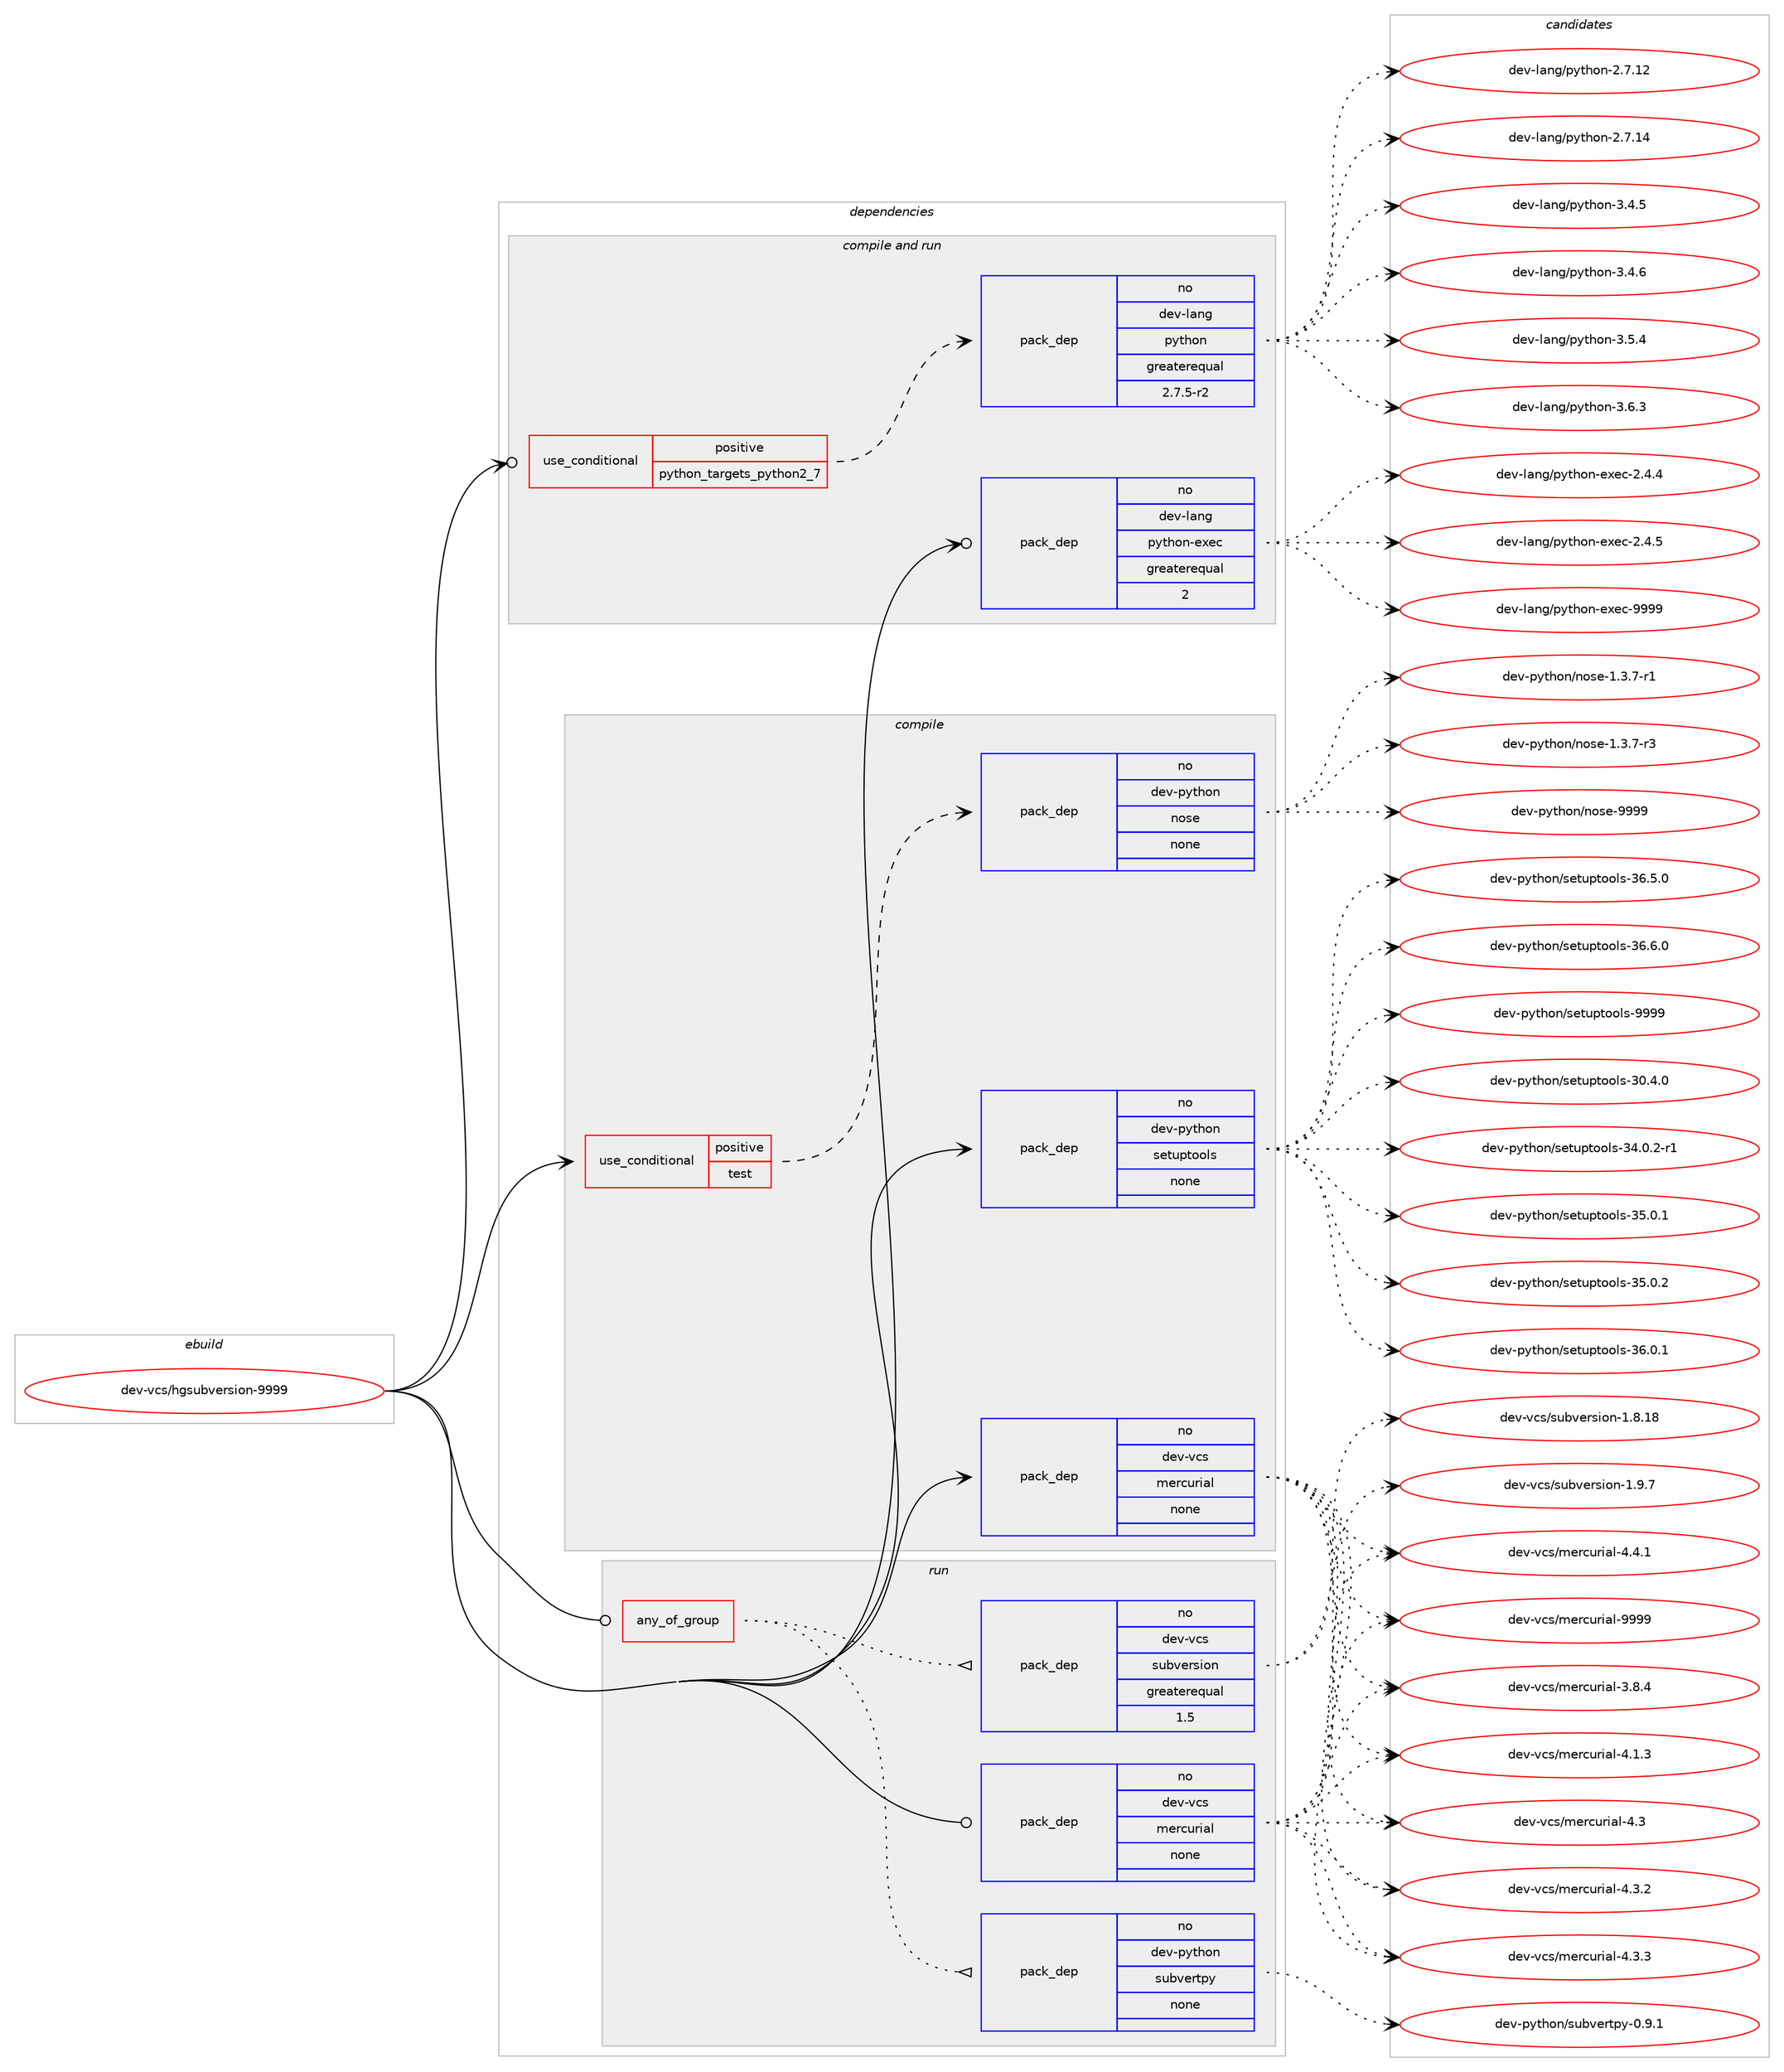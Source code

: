 digraph prolog {

# *************
# Graph options
# *************

newrank=true;
concentrate=true;
compound=true;
graph [rankdir=LR,fontname=Helvetica,fontsize=10,ranksep=1.5];#, ranksep=2.5, nodesep=0.2];
edge  [arrowhead=vee];
node  [fontname=Helvetica,fontsize=10];

# **********
# The ebuild
# **********

subgraph cluster_leftcol {
color=gray;
rank=same;
label=<<i>ebuild</i>>;
id [label="dev-vcs/hgsubversion-9999", color=red, width=4, href="../dev-vcs/hgsubversion-9999.svg"];
}

# ****************
# The dependencies
# ****************

subgraph cluster_midcol {
color=gray;
label=<<i>dependencies</i>>;
subgraph cluster_compile {
fillcolor="#eeeeee";
style=filled;
label=<<i>compile</i>>;
subgraph cond79399 {
dependency291631 [label=<<TABLE BORDER="0" CELLBORDER="1" CELLSPACING="0" CELLPADDING="4"><TR><TD ROWSPAN="3" CELLPADDING="10">use_conditional</TD></TR><TR><TD>positive</TD></TR><TR><TD>test</TD></TR></TABLE>>, shape=none, color=red];
subgraph pack207899 {
dependency291632 [label=<<TABLE BORDER="0" CELLBORDER="1" CELLSPACING="0" CELLPADDING="4" WIDTH="220"><TR><TD ROWSPAN="6" CELLPADDING="30">pack_dep</TD></TR><TR><TD WIDTH="110">no</TD></TR><TR><TD>dev-python</TD></TR><TR><TD>nose</TD></TR><TR><TD>none</TD></TR><TR><TD></TD></TR></TABLE>>, shape=none, color=blue];
}
dependency291631:e -> dependency291632:w [weight=20,style="dashed",arrowhead="vee"];
}
id:e -> dependency291631:w [weight=20,style="solid",arrowhead="vee"];
subgraph pack207900 {
dependency291633 [label=<<TABLE BORDER="0" CELLBORDER="1" CELLSPACING="0" CELLPADDING="4" WIDTH="220"><TR><TD ROWSPAN="6" CELLPADDING="30">pack_dep</TD></TR><TR><TD WIDTH="110">no</TD></TR><TR><TD>dev-python</TD></TR><TR><TD>setuptools</TD></TR><TR><TD>none</TD></TR><TR><TD></TD></TR></TABLE>>, shape=none, color=blue];
}
id:e -> dependency291633:w [weight=20,style="solid",arrowhead="vee"];
subgraph pack207901 {
dependency291634 [label=<<TABLE BORDER="0" CELLBORDER="1" CELLSPACING="0" CELLPADDING="4" WIDTH="220"><TR><TD ROWSPAN="6" CELLPADDING="30">pack_dep</TD></TR><TR><TD WIDTH="110">no</TD></TR><TR><TD>dev-vcs</TD></TR><TR><TD>mercurial</TD></TR><TR><TD>none</TD></TR><TR><TD></TD></TR></TABLE>>, shape=none, color=blue];
}
id:e -> dependency291634:w [weight=20,style="solid",arrowhead="vee"];
}
subgraph cluster_compileandrun {
fillcolor="#eeeeee";
style=filled;
label=<<i>compile and run</i>>;
subgraph cond79400 {
dependency291635 [label=<<TABLE BORDER="0" CELLBORDER="1" CELLSPACING="0" CELLPADDING="4"><TR><TD ROWSPAN="3" CELLPADDING="10">use_conditional</TD></TR><TR><TD>positive</TD></TR><TR><TD>python_targets_python2_7</TD></TR></TABLE>>, shape=none, color=red];
subgraph pack207902 {
dependency291636 [label=<<TABLE BORDER="0" CELLBORDER="1" CELLSPACING="0" CELLPADDING="4" WIDTH="220"><TR><TD ROWSPAN="6" CELLPADDING="30">pack_dep</TD></TR><TR><TD WIDTH="110">no</TD></TR><TR><TD>dev-lang</TD></TR><TR><TD>python</TD></TR><TR><TD>greaterequal</TD></TR><TR><TD>2.7.5-r2</TD></TR></TABLE>>, shape=none, color=blue];
}
dependency291635:e -> dependency291636:w [weight=20,style="dashed",arrowhead="vee"];
}
id:e -> dependency291635:w [weight=20,style="solid",arrowhead="odotvee"];
subgraph pack207903 {
dependency291637 [label=<<TABLE BORDER="0" CELLBORDER="1" CELLSPACING="0" CELLPADDING="4" WIDTH="220"><TR><TD ROWSPAN="6" CELLPADDING="30">pack_dep</TD></TR><TR><TD WIDTH="110">no</TD></TR><TR><TD>dev-lang</TD></TR><TR><TD>python-exec</TD></TR><TR><TD>greaterequal</TD></TR><TR><TD>2</TD></TR></TABLE>>, shape=none, color=blue];
}
id:e -> dependency291637:w [weight=20,style="solid",arrowhead="odotvee"];
}
subgraph cluster_run {
fillcolor="#eeeeee";
style=filled;
label=<<i>run</i>>;
subgraph any4281 {
dependency291638 [label=<<TABLE BORDER="0" CELLBORDER="1" CELLSPACING="0" CELLPADDING="4"><TR><TD CELLPADDING="10">any_of_group</TD></TR></TABLE>>, shape=none, color=red];subgraph pack207904 {
dependency291639 [label=<<TABLE BORDER="0" CELLBORDER="1" CELLSPACING="0" CELLPADDING="4" WIDTH="220"><TR><TD ROWSPAN="6" CELLPADDING="30">pack_dep</TD></TR><TR><TD WIDTH="110">no</TD></TR><TR><TD>dev-python</TD></TR><TR><TD>subvertpy</TD></TR><TR><TD>none</TD></TR><TR><TD></TD></TR></TABLE>>, shape=none, color=blue];
}
dependency291638:e -> dependency291639:w [weight=20,style="dotted",arrowhead="oinv"];
subgraph pack207905 {
dependency291640 [label=<<TABLE BORDER="0" CELLBORDER="1" CELLSPACING="0" CELLPADDING="4" WIDTH="220"><TR><TD ROWSPAN="6" CELLPADDING="30">pack_dep</TD></TR><TR><TD WIDTH="110">no</TD></TR><TR><TD>dev-vcs</TD></TR><TR><TD>subversion</TD></TR><TR><TD>greaterequal</TD></TR><TR><TD>1.5</TD></TR></TABLE>>, shape=none, color=blue];
}
dependency291638:e -> dependency291640:w [weight=20,style="dotted",arrowhead="oinv"];
}
id:e -> dependency291638:w [weight=20,style="solid",arrowhead="odot"];
subgraph pack207906 {
dependency291641 [label=<<TABLE BORDER="0" CELLBORDER="1" CELLSPACING="0" CELLPADDING="4" WIDTH="220"><TR><TD ROWSPAN="6" CELLPADDING="30">pack_dep</TD></TR><TR><TD WIDTH="110">no</TD></TR><TR><TD>dev-vcs</TD></TR><TR><TD>mercurial</TD></TR><TR><TD>none</TD></TR><TR><TD></TD></TR></TABLE>>, shape=none, color=blue];
}
id:e -> dependency291641:w [weight=20,style="solid",arrowhead="odot"];
}
}

# **************
# The candidates
# **************

subgraph cluster_choices {
rank=same;
color=gray;
label=<<i>candidates</i>>;

subgraph choice207899 {
color=black;
nodesep=1;
choice10010111845112121116104111110471101111151014549465146554511449 [label="dev-python/nose-1.3.7-r1", color=red, width=4,href="../dev-python/nose-1.3.7-r1.svg"];
choice10010111845112121116104111110471101111151014549465146554511451 [label="dev-python/nose-1.3.7-r3", color=red, width=4,href="../dev-python/nose-1.3.7-r3.svg"];
choice10010111845112121116104111110471101111151014557575757 [label="dev-python/nose-9999", color=red, width=4,href="../dev-python/nose-9999.svg"];
dependency291632:e -> choice10010111845112121116104111110471101111151014549465146554511449:w [style=dotted,weight="100"];
dependency291632:e -> choice10010111845112121116104111110471101111151014549465146554511451:w [style=dotted,weight="100"];
dependency291632:e -> choice10010111845112121116104111110471101111151014557575757:w [style=dotted,weight="100"];
}
subgraph choice207900 {
color=black;
nodesep=1;
choice100101118451121211161041111104711510111611711211611111110811545514846524648 [label="dev-python/setuptools-30.4.0", color=red, width=4,href="../dev-python/setuptools-30.4.0.svg"];
choice1001011184511212111610411111047115101116117112116111111108115455152464846504511449 [label="dev-python/setuptools-34.0.2-r1", color=red, width=4,href="../dev-python/setuptools-34.0.2-r1.svg"];
choice100101118451121211161041111104711510111611711211611111110811545515346484649 [label="dev-python/setuptools-35.0.1", color=red, width=4,href="../dev-python/setuptools-35.0.1.svg"];
choice100101118451121211161041111104711510111611711211611111110811545515346484650 [label="dev-python/setuptools-35.0.2", color=red, width=4,href="../dev-python/setuptools-35.0.2.svg"];
choice100101118451121211161041111104711510111611711211611111110811545515446484649 [label="dev-python/setuptools-36.0.1", color=red, width=4,href="../dev-python/setuptools-36.0.1.svg"];
choice100101118451121211161041111104711510111611711211611111110811545515446534648 [label="dev-python/setuptools-36.5.0", color=red, width=4,href="../dev-python/setuptools-36.5.0.svg"];
choice100101118451121211161041111104711510111611711211611111110811545515446544648 [label="dev-python/setuptools-36.6.0", color=red, width=4,href="../dev-python/setuptools-36.6.0.svg"];
choice10010111845112121116104111110471151011161171121161111111081154557575757 [label="dev-python/setuptools-9999", color=red, width=4,href="../dev-python/setuptools-9999.svg"];
dependency291633:e -> choice100101118451121211161041111104711510111611711211611111110811545514846524648:w [style=dotted,weight="100"];
dependency291633:e -> choice1001011184511212111610411111047115101116117112116111111108115455152464846504511449:w [style=dotted,weight="100"];
dependency291633:e -> choice100101118451121211161041111104711510111611711211611111110811545515346484649:w [style=dotted,weight="100"];
dependency291633:e -> choice100101118451121211161041111104711510111611711211611111110811545515346484650:w [style=dotted,weight="100"];
dependency291633:e -> choice100101118451121211161041111104711510111611711211611111110811545515446484649:w [style=dotted,weight="100"];
dependency291633:e -> choice100101118451121211161041111104711510111611711211611111110811545515446534648:w [style=dotted,weight="100"];
dependency291633:e -> choice100101118451121211161041111104711510111611711211611111110811545515446544648:w [style=dotted,weight="100"];
dependency291633:e -> choice10010111845112121116104111110471151011161171121161111111081154557575757:w [style=dotted,weight="100"];
}
subgraph choice207901 {
color=black;
nodesep=1;
choice1001011184511899115471091011149911711410597108455146564652 [label="dev-vcs/mercurial-3.8.4", color=red, width=4,href="../dev-vcs/mercurial-3.8.4.svg"];
choice1001011184511899115471091011149911711410597108455246494651 [label="dev-vcs/mercurial-4.1.3", color=red, width=4,href="../dev-vcs/mercurial-4.1.3.svg"];
choice100101118451189911547109101114991171141059710845524651 [label="dev-vcs/mercurial-4.3", color=red, width=4,href="../dev-vcs/mercurial-4.3.svg"];
choice1001011184511899115471091011149911711410597108455246514650 [label="dev-vcs/mercurial-4.3.2", color=red, width=4,href="../dev-vcs/mercurial-4.3.2.svg"];
choice1001011184511899115471091011149911711410597108455246514651 [label="dev-vcs/mercurial-4.3.3", color=red, width=4,href="../dev-vcs/mercurial-4.3.3.svg"];
choice1001011184511899115471091011149911711410597108455246524649 [label="dev-vcs/mercurial-4.4.1", color=red, width=4,href="../dev-vcs/mercurial-4.4.1.svg"];
choice10010111845118991154710910111499117114105971084557575757 [label="dev-vcs/mercurial-9999", color=red, width=4,href="../dev-vcs/mercurial-9999.svg"];
dependency291634:e -> choice1001011184511899115471091011149911711410597108455146564652:w [style=dotted,weight="100"];
dependency291634:e -> choice1001011184511899115471091011149911711410597108455246494651:w [style=dotted,weight="100"];
dependency291634:e -> choice100101118451189911547109101114991171141059710845524651:w [style=dotted,weight="100"];
dependency291634:e -> choice1001011184511899115471091011149911711410597108455246514650:w [style=dotted,weight="100"];
dependency291634:e -> choice1001011184511899115471091011149911711410597108455246514651:w [style=dotted,weight="100"];
dependency291634:e -> choice1001011184511899115471091011149911711410597108455246524649:w [style=dotted,weight="100"];
dependency291634:e -> choice10010111845118991154710910111499117114105971084557575757:w [style=dotted,weight="100"];
}
subgraph choice207902 {
color=black;
nodesep=1;
choice10010111845108971101034711212111610411111045504655464950 [label="dev-lang/python-2.7.12", color=red, width=4,href="../dev-lang/python-2.7.12.svg"];
choice10010111845108971101034711212111610411111045504655464952 [label="dev-lang/python-2.7.14", color=red, width=4,href="../dev-lang/python-2.7.14.svg"];
choice100101118451089711010347112121116104111110455146524653 [label="dev-lang/python-3.4.5", color=red, width=4,href="../dev-lang/python-3.4.5.svg"];
choice100101118451089711010347112121116104111110455146524654 [label="dev-lang/python-3.4.6", color=red, width=4,href="../dev-lang/python-3.4.6.svg"];
choice100101118451089711010347112121116104111110455146534652 [label="dev-lang/python-3.5.4", color=red, width=4,href="../dev-lang/python-3.5.4.svg"];
choice100101118451089711010347112121116104111110455146544651 [label="dev-lang/python-3.6.3", color=red, width=4,href="../dev-lang/python-3.6.3.svg"];
dependency291636:e -> choice10010111845108971101034711212111610411111045504655464950:w [style=dotted,weight="100"];
dependency291636:e -> choice10010111845108971101034711212111610411111045504655464952:w [style=dotted,weight="100"];
dependency291636:e -> choice100101118451089711010347112121116104111110455146524653:w [style=dotted,weight="100"];
dependency291636:e -> choice100101118451089711010347112121116104111110455146524654:w [style=dotted,weight="100"];
dependency291636:e -> choice100101118451089711010347112121116104111110455146534652:w [style=dotted,weight="100"];
dependency291636:e -> choice100101118451089711010347112121116104111110455146544651:w [style=dotted,weight="100"];
}
subgraph choice207903 {
color=black;
nodesep=1;
choice1001011184510897110103471121211161041111104510112010199455046524652 [label="dev-lang/python-exec-2.4.4", color=red, width=4,href="../dev-lang/python-exec-2.4.4.svg"];
choice1001011184510897110103471121211161041111104510112010199455046524653 [label="dev-lang/python-exec-2.4.5", color=red, width=4,href="../dev-lang/python-exec-2.4.5.svg"];
choice10010111845108971101034711212111610411111045101120101994557575757 [label="dev-lang/python-exec-9999", color=red, width=4,href="../dev-lang/python-exec-9999.svg"];
dependency291637:e -> choice1001011184510897110103471121211161041111104510112010199455046524652:w [style=dotted,weight="100"];
dependency291637:e -> choice1001011184510897110103471121211161041111104510112010199455046524653:w [style=dotted,weight="100"];
dependency291637:e -> choice10010111845108971101034711212111610411111045101120101994557575757:w [style=dotted,weight="100"];
}
subgraph choice207904 {
color=black;
nodesep=1;
choice100101118451121211161041111104711511798118101114116112121454846574649 [label="dev-python/subvertpy-0.9.1", color=red, width=4,href="../dev-python/subvertpy-0.9.1.svg"];
dependency291639:e -> choice100101118451121211161041111104711511798118101114116112121454846574649:w [style=dotted,weight="100"];
}
subgraph choice207905 {
color=black;
nodesep=1;
choice1001011184511899115471151179811810111411510511111045494656464956 [label="dev-vcs/subversion-1.8.18", color=red, width=4,href="../dev-vcs/subversion-1.8.18.svg"];
choice10010111845118991154711511798118101114115105111110454946574655 [label="dev-vcs/subversion-1.9.7", color=red, width=4,href="../dev-vcs/subversion-1.9.7.svg"];
dependency291640:e -> choice1001011184511899115471151179811810111411510511111045494656464956:w [style=dotted,weight="100"];
dependency291640:e -> choice10010111845118991154711511798118101114115105111110454946574655:w [style=dotted,weight="100"];
}
subgraph choice207906 {
color=black;
nodesep=1;
choice1001011184511899115471091011149911711410597108455146564652 [label="dev-vcs/mercurial-3.8.4", color=red, width=4,href="../dev-vcs/mercurial-3.8.4.svg"];
choice1001011184511899115471091011149911711410597108455246494651 [label="dev-vcs/mercurial-4.1.3", color=red, width=4,href="../dev-vcs/mercurial-4.1.3.svg"];
choice100101118451189911547109101114991171141059710845524651 [label="dev-vcs/mercurial-4.3", color=red, width=4,href="../dev-vcs/mercurial-4.3.svg"];
choice1001011184511899115471091011149911711410597108455246514650 [label="dev-vcs/mercurial-4.3.2", color=red, width=4,href="../dev-vcs/mercurial-4.3.2.svg"];
choice1001011184511899115471091011149911711410597108455246514651 [label="dev-vcs/mercurial-4.3.3", color=red, width=4,href="../dev-vcs/mercurial-4.3.3.svg"];
choice1001011184511899115471091011149911711410597108455246524649 [label="dev-vcs/mercurial-4.4.1", color=red, width=4,href="../dev-vcs/mercurial-4.4.1.svg"];
choice10010111845118991154710910111499117114105971084557575757 [label="dev-vcs/mercurial-9999", color=red, width=4,href="../dev-vcs/mercurial-9999.svg"];
dependency291641:e -> choice1001011184511899115471091011149911711410597108455146564652:w [style=dotted,weight="100"];
dependency291641:e -> choice1001011184511899115471091011149911711410597108455246494651:w [style=dotted,weight="100"];
dependency291641:e -> choice100101118451189911547109101114991171141059710845524651:w [style=dotted,weight="100"];
dependency291641:e -> choice1001011184511899115471091011149911711410597108455246514650:w [style=dotted,weight="100"];
dependency291641:e -> choice1001011184511899115471091011149911711410597108455246514651:w [style=dotted,weight="100"];
dependency291641:e -> choice1001011184511899115471091011149911711410597108455246524649:w [style=dotted,weight="100"];
dependency291641:e -> choice10010111845118991154710910111499117114105971084557575757:w [style=dotted,weight="100"];
}
}

}

